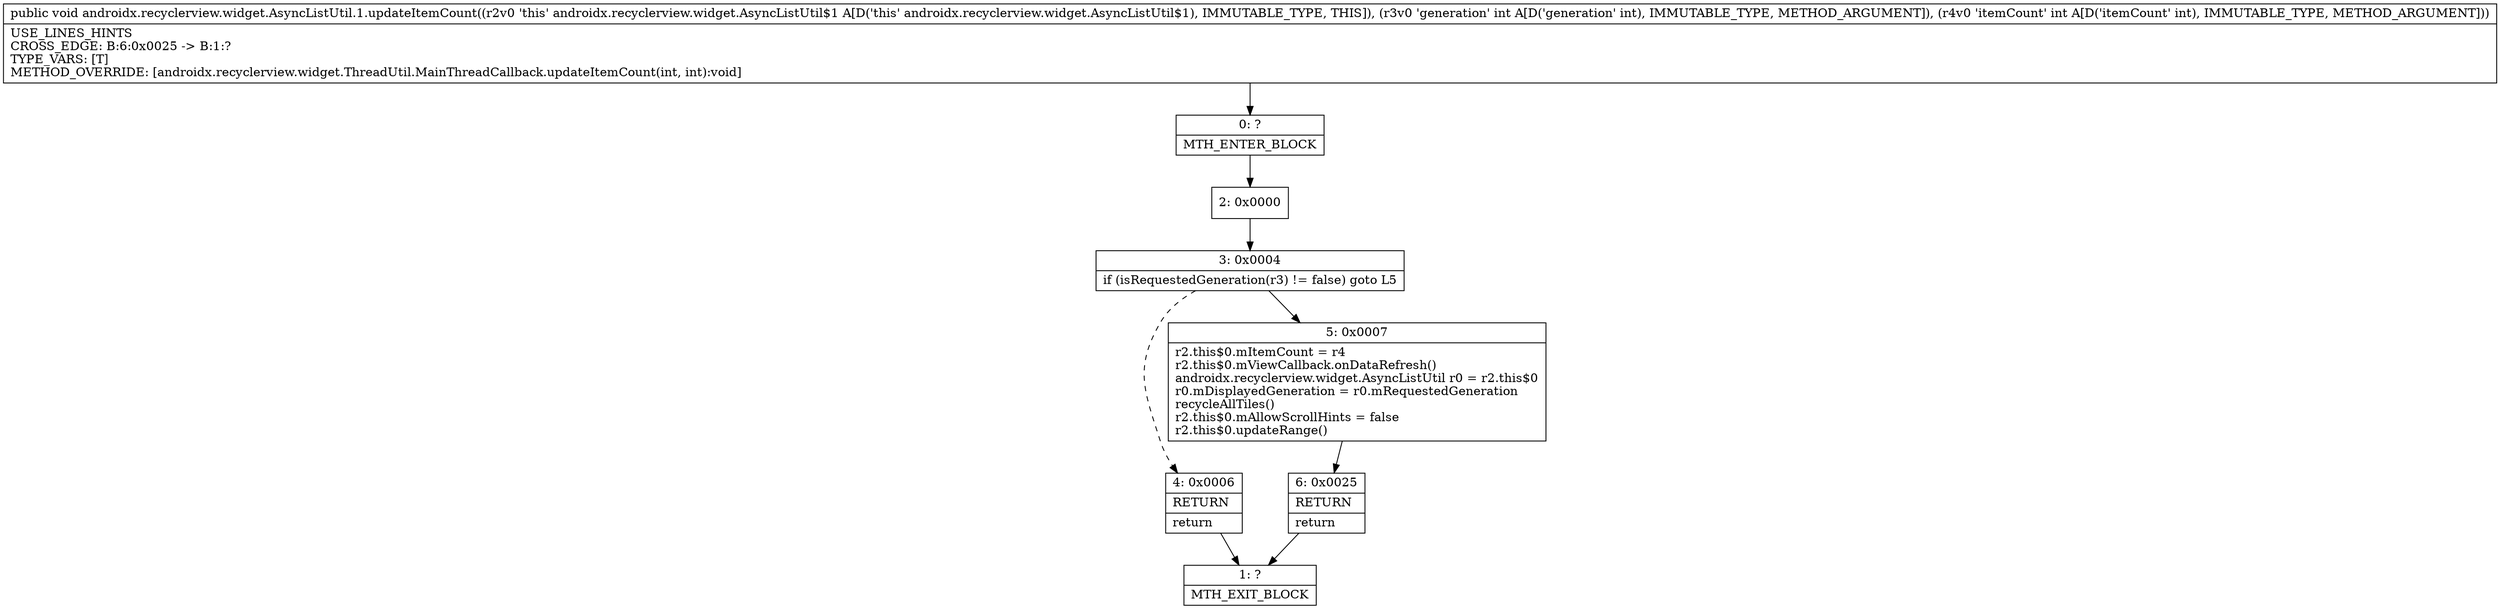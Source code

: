 digraph "CFG forandroidx.recyclerview.widget.AsyncListUtil.1.updateItemCount(II)V" {
Node_0 [shape=record,label="{0\:\ ?|MTH_ENTER_BLOCK\l}"];
Node_2 [shape=record,label="{2\:\ 0x0000}"];
Node_3 [shape=record,label="{3\:\ 0x0004|if (isRequestedGeneration(r3) != false) goto L5\l}"];
Node_4 [shape=record,label="{4\:\ 0x0006|RETURN\l|return\l}"];
Node_1 [shape=record,label="{1\:\ ?|MTH_EXIT_BLOCK\l}"];
Node_5 [shape=record,label="{5\:\ 0x0007|r2.this$0.mItemCount = r4\lr2.this$0.mViewCallback.onDataRefresh()\landroidx.recyclerview.widget.AsyncListUtil r0 = r2.this$0\lr0.mDisplayedGeneration = r0.mRequestedGeneration\lrecycleAllTiles()\lr2.this$0.mAllowScrollHints = false\lr2.this$0.updateRange()\l}"];
Node_6 [shape=record,label="{6\:\ 0x0025|RETURN\l|return\l}"];
MethodNode[shape=record,label="{public void androidx.recyclerview.widget.AsyncListUtil.1.updateItemCount((r2v0 'this' androidx.recyclerview.widget.AsyncListUtil$1 A[D('this' androidx.recyclerview.widget.AsyncListUtil$1), IMMUTABLE_TYPE, THIS]), (r3v0 'generation' int A[D('generation' int), IMMUTABLE_TYPE, METHOD_ARGUMENT]), (r4v0 'itemCount' int A[D('itemCount' int), IMMUTABLE_TYPE, METHOD_ARGUMENT]))  | USE_LINES_HINTS\lCROSS_EDGE: B:6:0x0025 \-\> B:1:?\lTYPE_VARS: [T]\lMETHOD_OVERRIDE: [androidx.recyclerview.widget.ThreadUtil.MainThreadCallback.updateItemCount(int, int):void]\l}"];
MethodNode -> Node_0;Node_0 -> Node_2;
Node_2 -> Node_3;
Node_3 -> Node_4[style=dashed];
Node_3 -> Node_5;
Node_4 -> Node_1;
Node_5 -> Node_6;
Node_6 -> Node_1;
}

